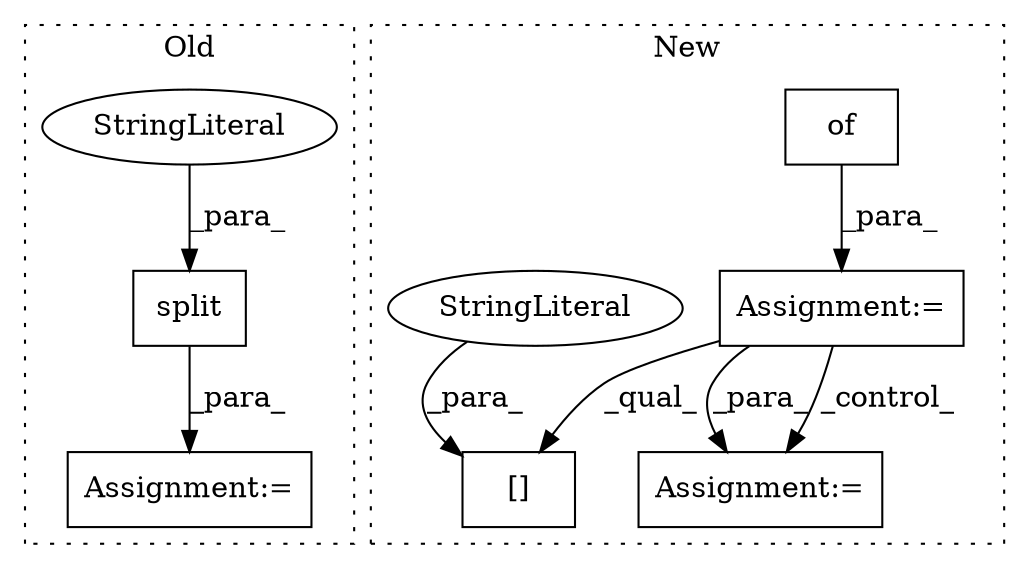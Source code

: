 digraph G {
subgraph cluster0 {
1 [label="split" a="32" s="5669,5678" l="6,1" shape="box"];
3 [label="StringLiteral" a="45" s="5675" l="3" shape="ellipse"];
4 [label="Assignment:=" a="7" s="5658" l="2" shape="box"];
label = "Old";
style="dotted";
}
subgraph cluster1 {
2 [label="of" a="32" s="14154" l="4" shape="box"];
5 [label="Assignment:=" a="7" s="14039,14167" l="65,2" shape="box"];
6 [label="[]" a="2" s="14195,14214" l="13,1" shape="box"];
7 [label="StringLiteral" a="45" s="14208" l="6" shape="ellipse"];
8 [label="Assignment:=" a="7" s="14391" l="1" shape="box"];
label = "New";
style="dotted";
}
1 -> 4 [label="_para_"];
2 -> 5 [label="_para_"];
3 -> 1 [label="_para_"];
5 -> 6 [label="_qual_"];
5 -> 8 [label="_para_"];
5 -> 8 [label="_control_"];
7 -> 6 [label="_para_"];
}